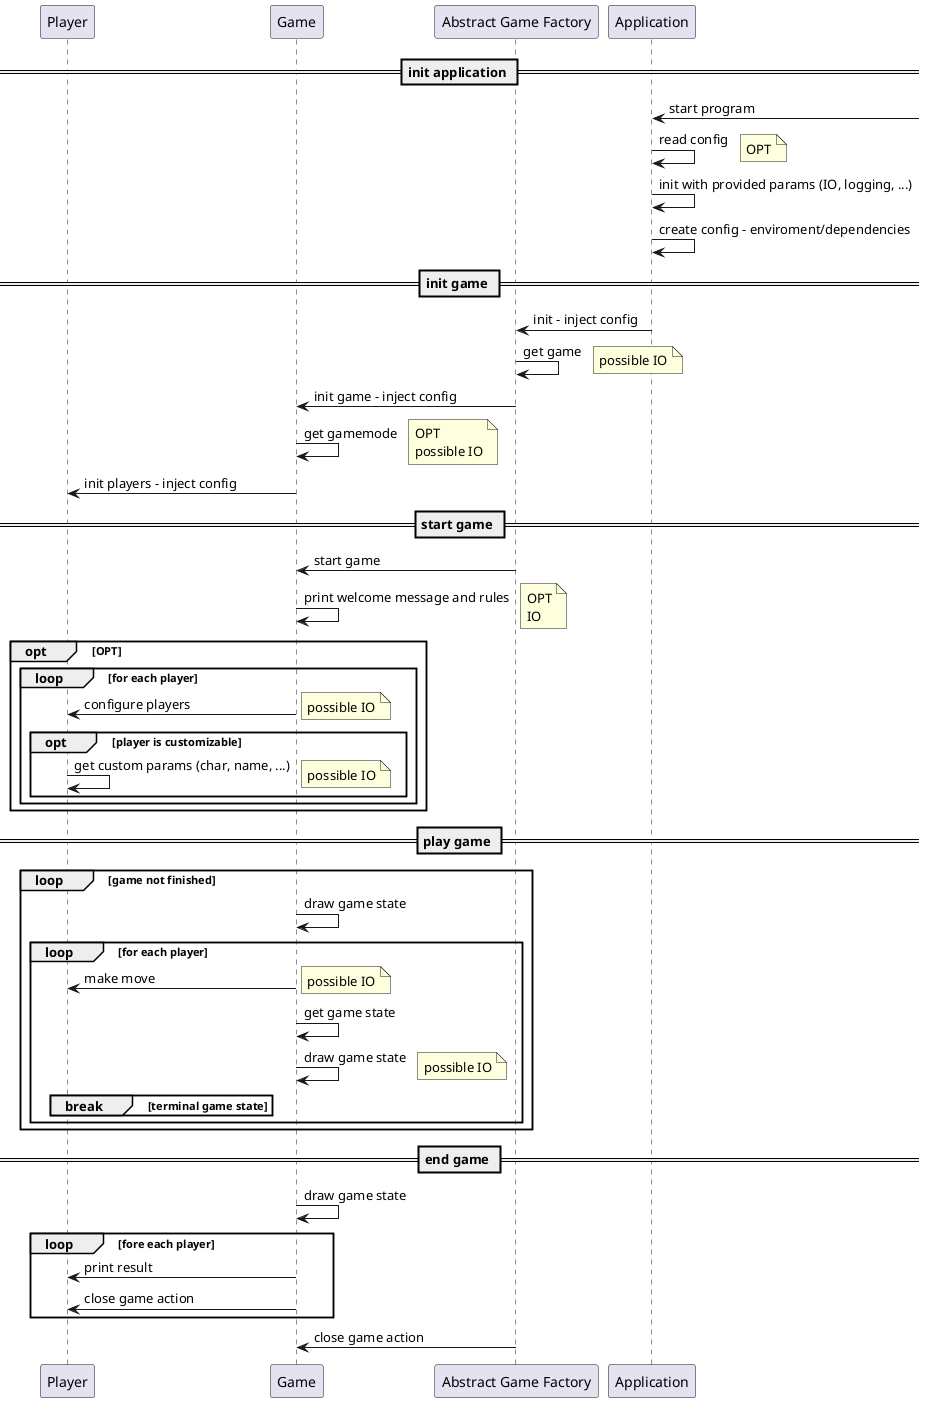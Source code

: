 @startuml general_00

' actor User as user
participant Player as player
participant Game as game
participant "Abstract Game Factory" as game_c
participant Application as app

== init application ==

app <-] : start program
app -> app : read config
note right : OPT
app -> app : init with provided params (IO, logging, ...)
app -> app : create config - enviroment/dependencies

== init game ==

app -> game_c : init - inject config
game_c -> game_c : get game
note right : possible IO 
game_c -> game : init game - inject config
game -> game : get gamemode
note right : OPT\npossible IO 
game -> player : init players - inject config

== start game ==

game_c -> game : start game
game -> game : print welcome message and rules
note right : OPT\nIO

opt OPT
    loop for each player
    game -> player : configure players
    note right : possible IO 
        opt player is customizable 
        player -> player : get custom params (char, name, ...)
    note right : possible IO 
        end
    end
end

== play game ==

loop game not finished
    game -> game : draw game state
    loop for each player
        game -> player : make move
        note right : possible IO 
        game -> game : get game state
        game -> game : draw game state
        note right : possible IO 
        break terminal game state
        end 
    end
end

== end game ==

game -> game : draw game state
loop fore each player
    game -> player : print result
    game -> player : close game action
end

game_c -> game : close game action

@enduml